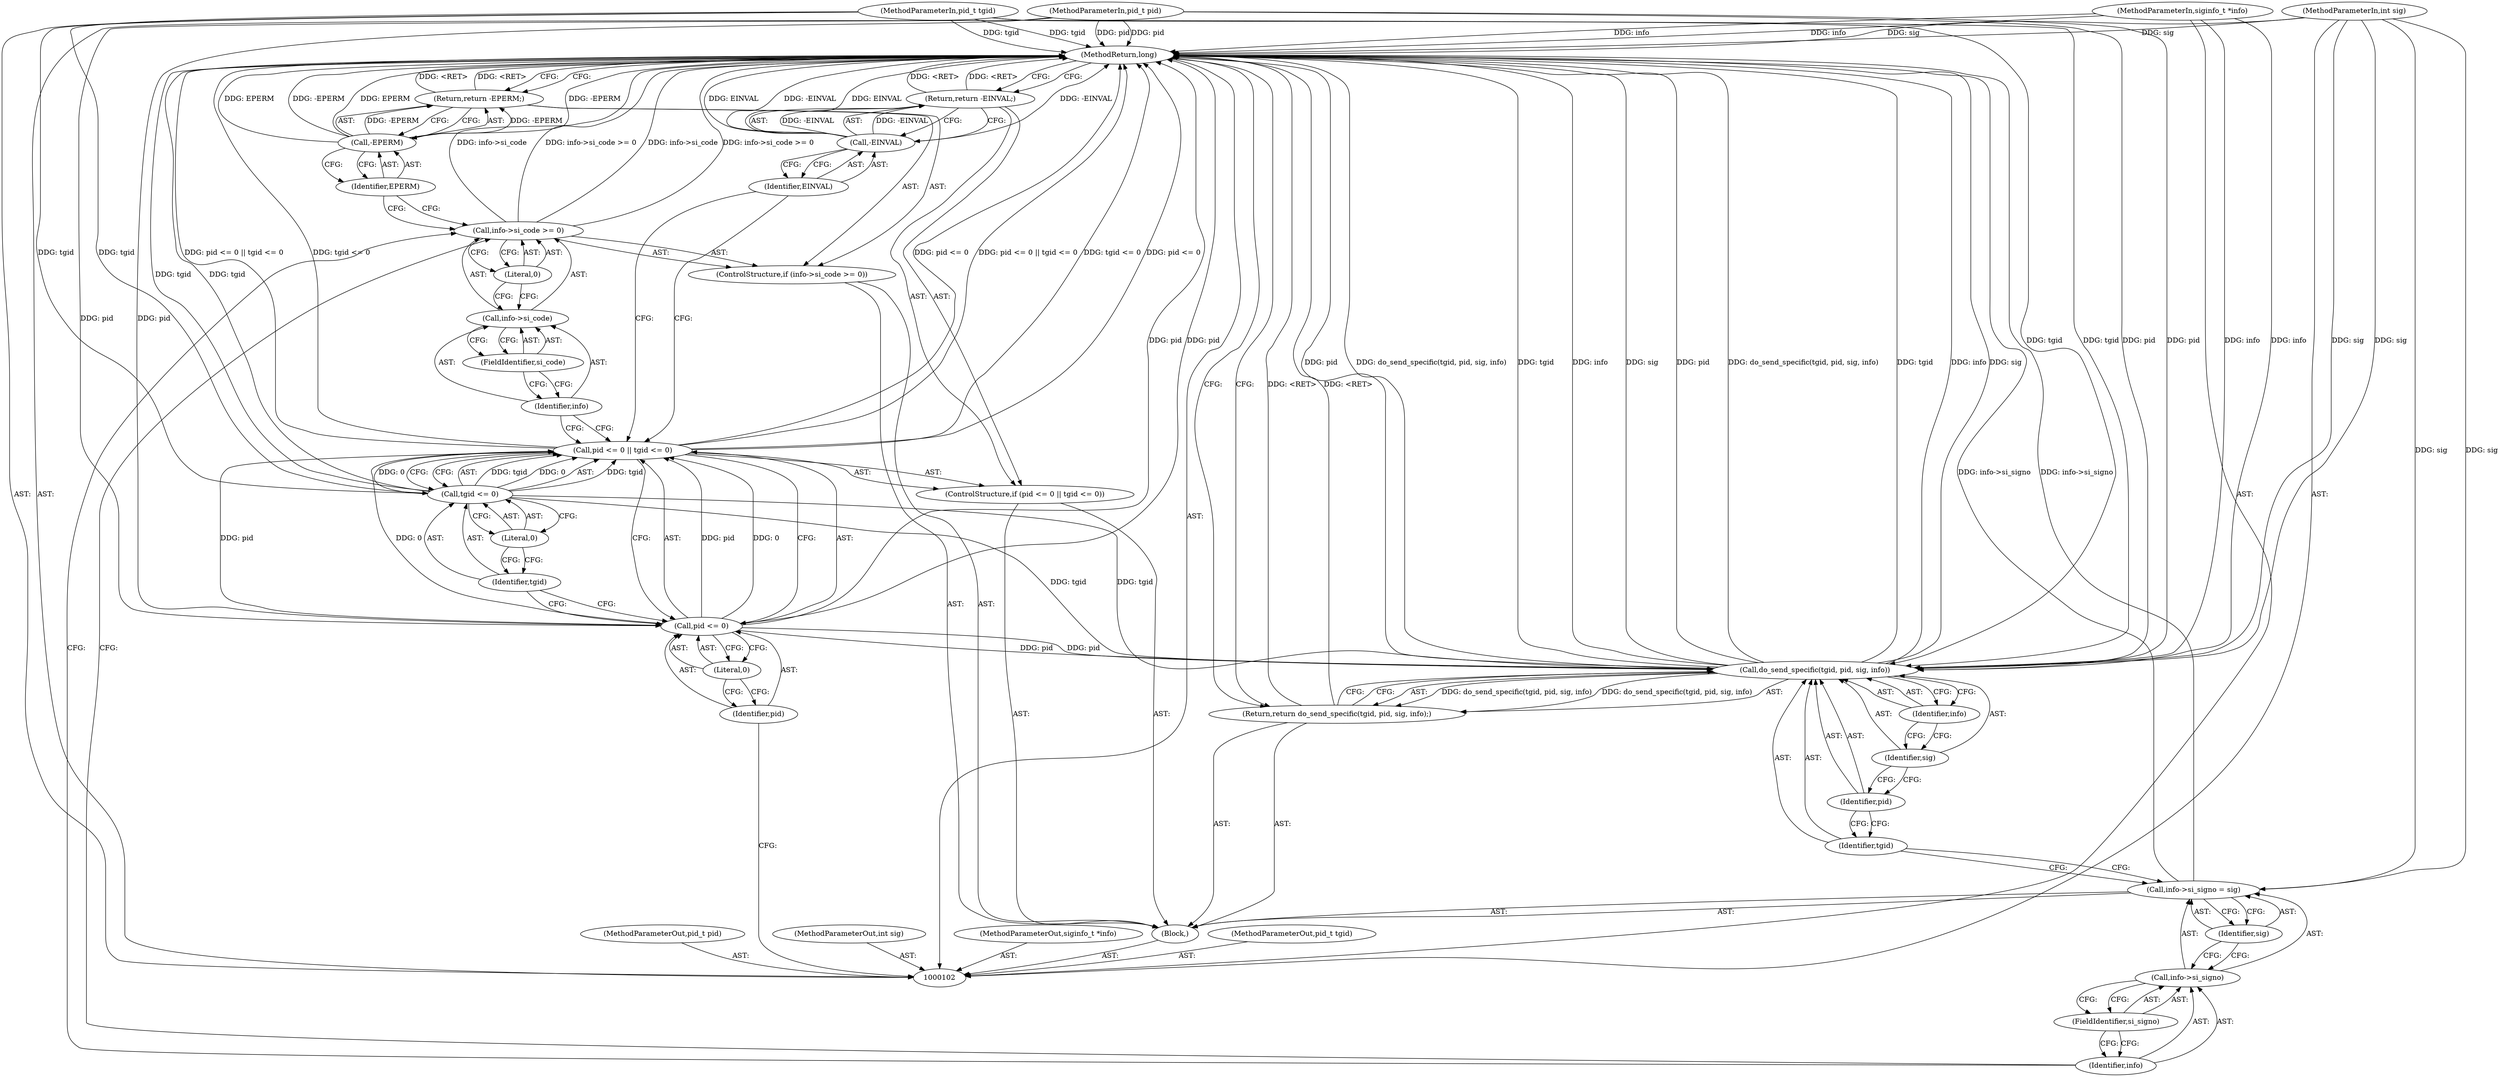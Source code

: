 digraph "1_linux_da48524eb20662618854bb3df2db01fc65f3070c_0" {
"1000139" [label="(MethodReturn,long)"];
"1000103" [label="(MethodParameterIn,pid_t tgid)"];
"1000183" [label="(MethodParameterOut,pid_t tgid)"];
"1000104" [label="(MethodParameterIn,pid_t pid)"];
"1000184" [label="(MethodParameterOut,pid_t pid)"];
"1000105" [label="(MethodParameterIn,int sig)"];
"1000185" [label="(MethodParameterOut,int sig)"];
"1000106" [label="(MethodParameterIn,siginfo_t *info)"];
"1000186" [label="(MethodParameterOut,siginfo_t *info)"];
"1000126" [label="(Call,-EPERM)"];
"1000127" [label="(Identifier,EPERM)"];
"1000125" [label="(Return,return -EPERM;)"];
"1000132" [label="(Identifier,sig)"];
"1000128" [label="(Call,info->si_signo = sig)"];
"1000129" [label="(Call,info->si_signo)"];
"1000130" [label="(Identifier,info)"];
"1000131" [label="(FieldIdentifier,si_signo)"];
"1000133" [label="(Return,return do_send_specific(tgid, pid, sig, info);)"];
"1000135" [label="(Identifier,tgid)"];
"1000136" [label="(Identifier,pid)"];
"1000137" [label="(Identifier,sig)"];
"1000138" [label="(Identifier,info)"];
"1000134" [label="(Call,do_send_specific(tgid, pid, sig, info))"];
"1000107" [label="(Block,)"];
"1000108" [label="(ControlStructure,if (pid <= 0 || tgid <= 0))"];
"1000112" [label="(Literal,0)"];
"1000113" [label="(Call,tgid <= 0)"];
"1000114" [label="(Identifier,tgid)"];
"1000115" [label="(Literal,0)"];
"1000109" [label="(Call,pid <= 0 || tgid <= 0)"];
"1000110" [label="(Call,pid <= 0)"];
"1000111" [label="(Identifier,pid)"];
"1000117" [label="(Call,-EINVAL)"];
"1000118" [label="(Identifier,EINVAL)"];
"1000116" [label="(Return,return -EINVAL;)"];
"1000119" [label="(ControlStructure,if (info->si_code >= 0))"];
"1000123" [label="(FieldIdentifier,si_code)"];
"1000124" [label="(Literal,0)"];
"1000120" [label="(Call,info->si_code >= 0)"];
"1000121" [label="(Call,info->si_code)"];
"1000122" [label="(Identifier,info)"];
"1000139" -> "1000102"  [label="AST: "];
"1000139" -> "1000116"  [label="CFG: "];
"1000139" -> "1000125"  [label="CFG: "];
"1000139" -> "1000133"  [label="CFG: "];
"1000117" -> "1000139"  [label="DDG: -EINVAL"];
"1000117" -> "1000139"  [label="DDG: EINVAL"];
"1000126" -> "1000139"  [label="DDG: -EPERM"];
"1000126" -> "1000139"  [label="DDG: EPERM"];
"1000104" -> "1000139"  [label="DDG: pid"];
"1000105" -> "1000139"  [label="DDG: sig"];
"1000113" -> "1000139"  [label="DDG: tgid"];
"1000120" -> "1000139"  [label="DDG: info->si_code"];
"1000120" -> "1000139"  [label="DDG: info->si_code >= 0"];
"1000134" -> "1000139"  [label="DDG: pid"];
"1000134" -> "1000139"  [label="DDG: do_send_specific(tgid, pid, sig, info)"];
"1000134" -> "1000139"  [label="DDG: tgid"];
"1000134" -> "1000139"  [label="DDG: info"];
"1000134" -> "1000139"  [label="DDG: sig"];
"1000110" -> "1000139"  [label="DDG: pid"];
"1000128" -> "1000139"  [label="DDG: info->si_signo"];
"1000103" -> "1000139"  [label="DDG: tgid"];
"1000109" -> "1000139"  [label="DDG: tgid <= 0"];
"1000109" -> "1000139"  [label="DDG: pid <= 0"];
"1000109" -> "1000139"  [label="DDG: pid <= 0 || tgid <= 0"];
"1000106" -> "1000139"  [label="DDG: info"];
"1000116" -> "1000139"  [label="DDG: <RET>"];
"1000125" -> "1000139"  [label="DDG: <RET>"];
"1000133" -> "1000139"  [label="DDG: <RET>"];
"1000103" -> "1000102"  [label="AST: "];
"1000103" -> "1000139"  [label="DDG: tgid"];
"1000103" -> "1000113"  [label="DDG: tgid"];
"1000103" -> "1000134"  [label="DDG: tgid"];
"1000183" -> "1000102"  [label="AST: "];
"1000104" -> "1000102"  [label="AST: "];
"1000104" -> "1000139"  [label="DDG: pid"];
"1000104" -> "1000110"  [label="DDG: pid"];
"1000104" -> "1000134"  [label="DDG: pid"];
"1000184" -> "1000102"  [label="AST: "];
"1000105" -> "1000102"  [label="AST: "];
"1000105" -> "1000139"  [label="DDG: sig"];
"1000105" -> "1000128"  [label="DDG: sig"];
"1000105" -> "1000134"  [label="DDG: sig"];
"1000185" -> "1000102"  [label="AST: "];
"1000106" -> "1000102"  [label="AST: "];
"1000106" -> "1000139"  [label="DDG: info"];
"1000106" -> "1000134"  [label="DDG: info"];
"1000186" -> "1000102"  [label="AST: "];
"1000126" -> "1000125"  [label="AST: "];
"1000126" -> "1000127"  [label="CFG: "];
"1000127" -> "1000126"  [label="AST: "];
"1000125" -> "1000126"  [label="CFG: "];
"1000126" -> "1000139"  [label="DDG: -EPERM"];
"1000126" -> "1000139"  [label="DDG: EPERM"];
"1000126" -> "1000125"  [label="DDG: -EPERM"];
"1000127" -> "1000126"  [label="AST: "];
"1000127" -> "1000120"  [label="CFG: "];
"1000126" -> "1000127"  [label="CFG: "];
"1000125" -> "1000119"  [label="AST: "];
"1000125" -> "1000126"  [label="CFG: "];
"1000126" -> "1000125"  [label="AST: "];
"1000139" -> "1000125"  [label="CFG: "];
"1000125" -> "1000139"  [label="DDG: <RET>"];
"1000126" -> "1000125"  [label="DDG: -EPERM"];
"1000132" -> "1000128"  [label="AST: "];
"1000132" -> "1000129"  [label="CFG: "];
"1000128" -> "1000132"  [label="CFG: "];
"1000128" -> "1000107"  [label="AST: "];
"1000128" -> "1000132"  [label="CFG: "];
"1000129" -> "1000128"  [label="AST: "];
"1000132" -> "1000128"  [label="AST: "];
"1000135" -> "1000128"  [label="CFG: "];
"1000128" -> "1000139"  [label="DDG: info->si_signo"];
"1000105" -> "1000128"  [label="DDG: sig"];
"1000129" -> "1000128"  [label="AST: "];
"1000129" -> "1000131"  [label="CFG: "];
"1000130" -> "1000129"  [label="AST: "];
"1000131" -> "1000129"  [label="AST: "];
"1000132" -> "1000129"  [label="CFG: "];
"1000130" -> "1000129"  [label="AST: "];
"1000130" -> "1000120"  [label="CFG: "];
"1000131" -> "1000130"  [label="CFG: "];
"1000131" -> "1000129"  [label="AST: "];
"1000131" -> "1000130"  [label="CFG: "];
"1000129" -> "1000131"  [label="CFG: "];
"1000133" -> "1000107"  [label="AST: "];
"1000133" -> "1000134"  [label="CFG: "];
"1000134" -> "1000133"  [label="AST: "];
"1000139" -> "1000133"  [label="CFG: "];
"1000133" -> "1000139"  [label="DDG: <RET>"];
"1000134" -> "1000133"  [label="DDG: do_send_specific(tgid, pid, sig, info)"];
"1000135" -> "1000134"  [label="AST: "];
"1000135" -> "1000128"  [label="CFG: "];
"1000136" -> "1000135"  [label="CFG: "];
"1000136" -> "1000134"  [label="AST: "];
"1000136" -> "1000135"  [label="CFG: "];
"1000137" -> "1000136"  [label="CFG: "];
"1000137" -> "1000134"  [label="AST: "];
"1000137" -> "1000136"  [label="CFG: "];
"1000138" -> "1000137"  [label="CFG: "];
"1000138" -> "1000134"  [label="AST: "];
"1000138" -> "1000137"  [label="CFG: "];
"1000134" -> "1000138"  [label="CFG: "];
"1000134" -> "1000133"  [label="AST: "];
"1000134" -> "1000138"  [label="CFG: "];
"1000135" -> "1000134"  [label="AST: "];
"1000136" -> "1000134"  [label="AST: "];
"1000137" -> "1000134"  [label="AST: "];
"1000138" -> "1000134"  [label="AST: "];
"1000133" -> "1000134"  [label="CFG: "];
"1000134" -> "1000139"  [label="DDG: pid"];
"1000134" -> "1000139"  [label="DDG: do_send_specific(tgid, pid, sig, info)"];
"1000134" -> "1000139"  [label="DDG: tgid"];
"1000134" -> "1000139"  [label="DDG: info"];
"1000134" -> "1000139"  [label="DDG: sig"];
"1000134" -> "1000133"  [label="DDG: do_send_specific(tgid, pid, sig, info)"];
"1000113" -> "1000134"  [label="DDG: tgid"];
"1000103" -> "1000134"  [label="DDG: tgid"];
"1000110" -> "1000134"  [label="DDG: pid"];
"1000104" -> "1000134"  [label="DDG: pid"];
"1000105" -> "1000134"  [label="DDG: sig"];
"1000106" -> "1000134"  [label="DDG: info"];
"1000107" -> "1000102"  [label="AST: "];
"1000108" -> "1000107"  [label="AST: "];
"1000119" -> "1000107"  [label="AST: "];
"1000128" -> "1000107"  [label="AST: "];
"1000133" -> "1000107"  [label="AST: "];
"1000108" -> "1000107"  [label="AST: "];
"1000109" -> "1000108"  [label="AST: "];
"1000116" -> "1000108"  [label="AST: "];
"1000112" -> "1000110"  [label="AST: "];
"1000112" -> "1000111"  [label="CFG: "];
"1000110" -> "1000112"  [label="CFG: "];
"1000113" -> "1000109"  [label="AST: "];
"1000113" -> "1000115"  [label="CFG: "];
"1000114" -> "1000113"  [label="AST: "];
"1000115" -> "1000113"  [label="AST: "];
"1000109" -> "1000113"  [label="CFG: "];
"1000113" -> "1000139"  [label="DDG: tgid"];
"1000113" -> "1000109"  [label="DDG: tgid"];
"1000113" -> "1000109"  [label="DDG: 0"];
"1000103" -> "1000113"  [label="DDG: tgid"];
"1000113" -> "1000134"  [label="DDG: tgid"];
"1000114" -> "1000113"  [label="AST: "];
"1000114" -> "1000110"  [label="CFG: "];
"1000115" -> "1000114"  [label="CFG: "];
"1000115" -> "1000113"  [label="AST: "];
"1000115" -> "1000114"  [label="CFG: "];
"1000113" -> "1000115"  [label="CFG: "];
"1000109" -> "1000108"  [label="AST: "];
"1000109" -> "1000110"  [label="CFG: "];
"1000109" -> "1000113"  [label="CFG: "];
"1000110" -> "1000109"  [label="AST: "];
"1000113" -> "1000109"  [label="AST: "];
"1000118" -> "1000109"  [label="CFG: "];
"1000122" -> "1000109"  [label="CFG: "];
"1000109" -> "1000139"  [label="DDG: tgid <= 0"];
"1000109" -> "1000139"  [label="DDG: pid <= 0"];
"1000109" -> "1000139"  [label="DDG: pid <= 0 || tgid <= 0"];
"1000110" -> "1000109"  [label="DDG: pid"];
"1000110" -> "1000109"  [label="DDG: 0"];
"1000113" -> "1000109"  [label="DDG: tgid"];
"1000113" -> "1000109"  [label="DDG: 0"];
"1000110" -> "1000109"  [label="AST: "];
"1000110" -> "1000112"  [label="CFG: "];
"1000111" -> "1000110"  [label="AST: "];
"1000112" -> "1000110"  [label="AST: "];
"1000114" -> "1000110"  [label="CFG: "];
"1000109" -> "1000110"  [label="CFG: "];
"1000110" -> "1000139"  [label="DDG: pid"];
"1000110" -> "1000109"  [label="DDG: pid"];
"1000110" -> "1000109"  [label="DDG: 0"];
"1000104" -> "1000110"  [label="DDG: pid"];
"1000110" -> "1000134"  [label="DDG: pid"];
"1000111" -> "1000110"  [label="AST: "];
"1000111" -> "1000102"  [label="CFG: "];
"1000112" -> "1000111"  [label="CFG: "];
"1000117" -> "1000116"  [label="AST: "];
"1000117" -> "1000118"  [label="CFG: "];
"1000118" -> "1000117"  [label="AST: "];
"1000116" -> "1000117"  [label="CFG: "];
"1000117" -> "1000139"  [label="DDG: -EINVAL"];
"1000117" -> "1000139"  [label="DDG: EINVAL"];
"1000117" -> "1000116"  [label="DDG: -EINVAL"];
"1000118" -> "1000117"  [label="AST: "];
"1000118" -> "1000109"  [label="CFG: "];
"1000117" -> "1000118"  [label="CFG: "];
"1000116" -> "1000108"  [label="AST: "];
"1000116" -> "1000117"  [label="CFG: "];
"1000117" -> "1000116"  [label="AST: "];
"1000139" -> "1000116"  [label="CFG: "];
"1000116" -> "1000139"  [label="DDG: <RET>"];
"1000117" -> "1000116"  [label="DDG: -EINVAL"];
"1000119" -> "1000107"  [label="AST: "];
"1000120" -> "1000119"  [label="AST: "];
"1000125" -> "1000119"  [label="AST: "];
"1000123" -> "1000121"  [label="AST: "];
"1000123" -> "1000122"  [label="CFG: "];
"1000121" -> "1000123"  [label="CFG: "];
"1000124" -> "1000120"  [label="AST: "];
"1000124" -> "1000121"  [label="CFG: "];
"1000120" -> "1000124"  [label="CFG: "];
"1000120" -> "1000119"  [label="AST: "];
"1000120" -> "1000124"  [label="CFG: "];
"1000121" -> "1000120"  [label="AST: "];
"1000124" -> "1000120"  [label="AST: "];
"1000127" -> "1000120"  [label="CFG: "];
"1000130" -> "1000120"  [label="CFG: "];
"1000120" -> "1000139"  [label="DDG: info->si_code"];
"1000120" -> "1000139"  [label="DDG: info->si_code >= 0"];
"1000121" -> "1000120"  [label="AST: "];
"1000121" -> "1000123"  [label="CFG: "];
"1000122" -> "1000121"  [label="AST: "];
"1000123" -> "1000121"  [label="AST: "];
"1000124" -> "1000121"  [label="CFG: "];
"1000122" -> "1000121"  [label="AST: "];
"1000122" -> "1000109"  [label="CFG: "];
"1000123" -> "1000122"  [label="CFG: "];
}
